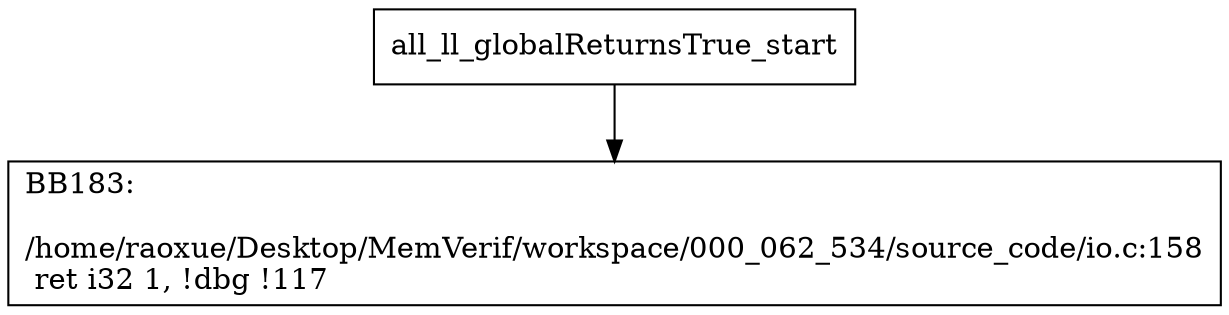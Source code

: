 digraph "CFG for'all_ll_globalReturnsTrue' function" {
	BBall_ll_globalReturnsTrue_start[shape=record,label="{all_ll_globalReturnsTrue_start}"];
	BBall_ll_globalReturnsTrue_start-> all_ll_globalReturnsTrueBB183;
	all_ll_globalReturnsTrueBB183 [shape=record, label="{BB183:\l\l/home/raoxue/Desktop/MemVerif/workspace/000_062_534/source_code/io.c:158\l
  ret i32 1, !dbg !117\l
}"];
}
